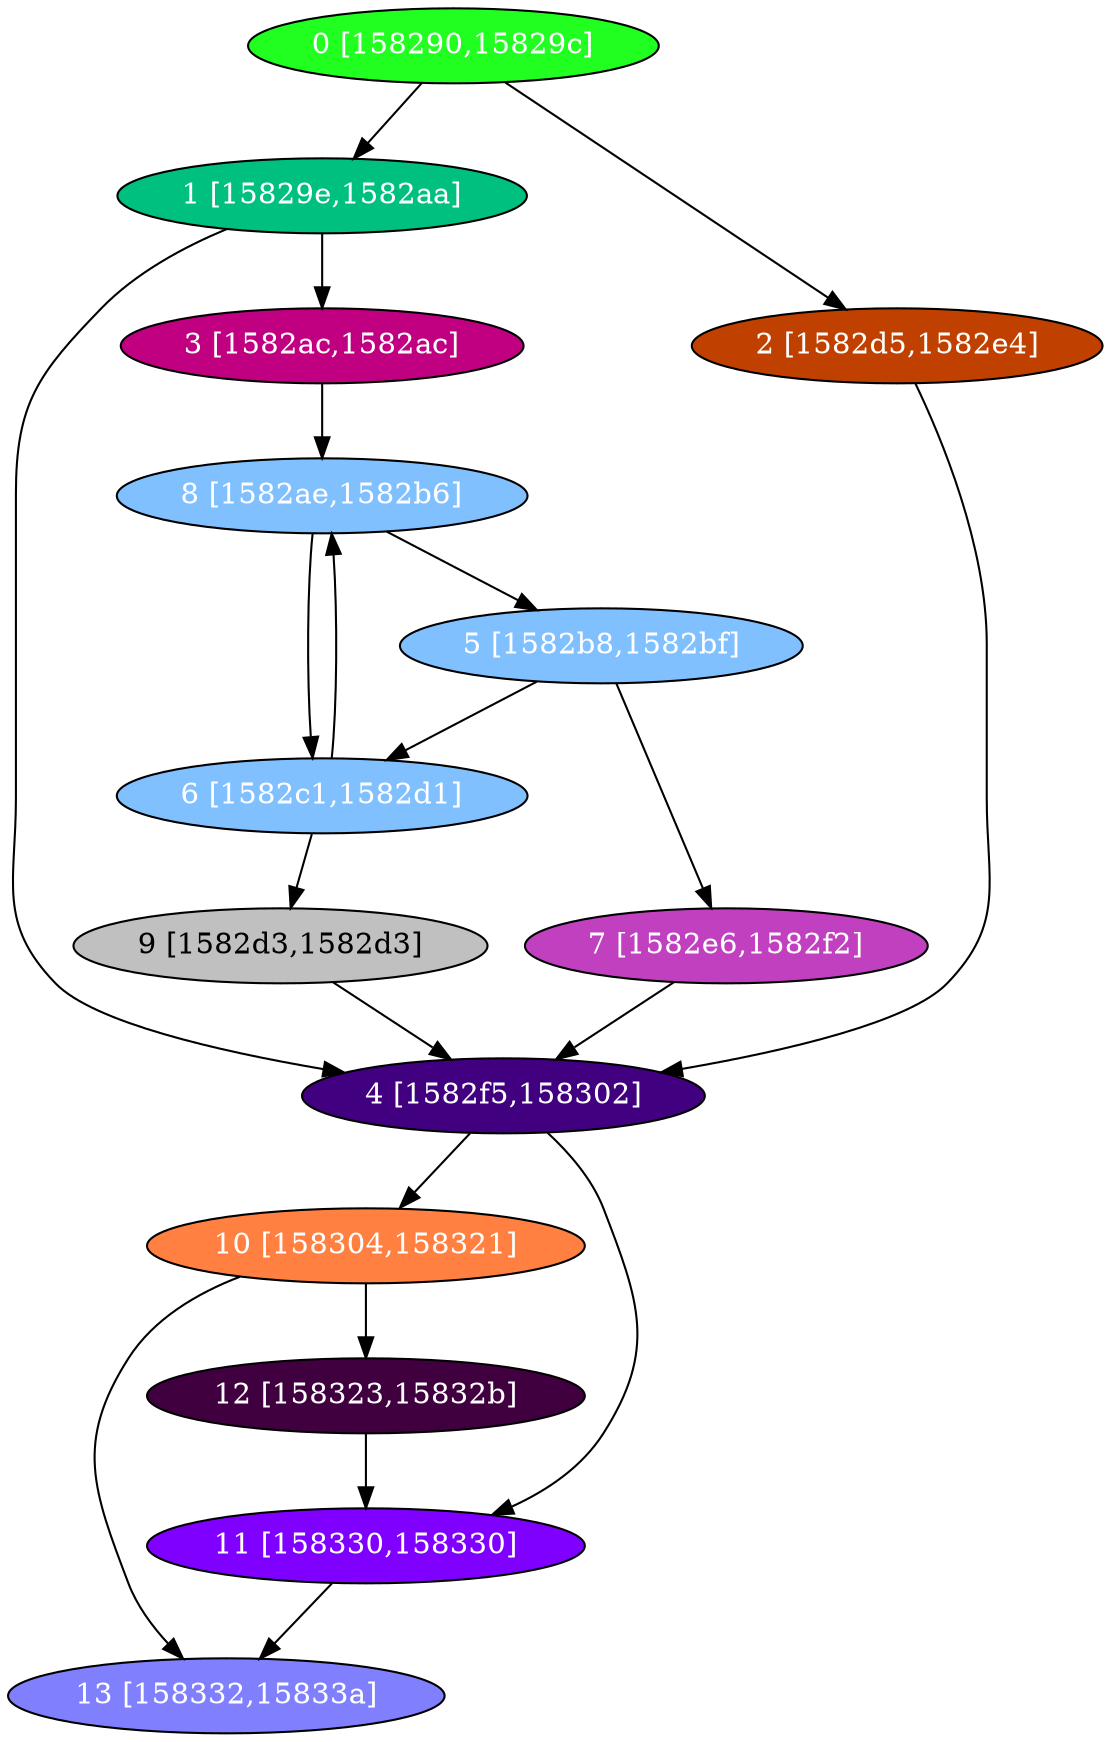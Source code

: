 diGraph libnss3{
	libnss3_0  [style=filled fillcolor="#20FF20" fontcolor="#ffffff" shape=oval label="0 [158290,15829c]"]
	libnss3_1  [style=filled fillcolor="#00C080" fontcolor="#ffffff" shape=oval label="1 [15829e,1582aa]"]
	libnss3_2  [style=filled fillcolor="#C04000" fontcolor="#ffffff" shape=oval label="2 [1582d5,1582e4]"]
	libnss3_3  [style=filled fillcolor="#C00080" fontcolor="#ffffff" shape=oval label="3 [1582ac,1582ac]"]
	libnss3_4  [style=filled fillcolor="#400080" fontcolor="#ffffff" shape=oval label="4 [1582f5,158302]"]
	libnss3_5  [style=filled fillcolor="#80C0FF" fontcolor="#ffffff" shape=oval label="5 [1582b8,1582bf]"]
	libnss3_6  [style=filled fillcolor="#80C0FF" fontcolor="#ffffff" shape=oval label="6 [1582c1,1582d1]"]
	libnss3_7  [style=filled fillcolor="#C040C0" fontcolor="#ffffff" shape=oval label="7 [1582e6,1582f2]"]
	libnss3_8  [style=filled fillcolor="#80C0FF" fontcolor="#ffffff" shape=oval label="8 [1582ae,1582b6]"]
	libnss3_9  [style=filled fillcolor="#C0C0C0" fontcolor="#000000" shape=oval label="9 [1582d3,1582d3]"]
	libnss3_a  [style=filled fillcolor="#FF8040" fontcolor="#ffffff" shape=oval label="10 [158304,158321]"]
	libnss3_b  [style=filled fillcolor="#8000FF" fontcolor="#ffffff" shape=oval label="11 [158330,158330]"]
	libnss3_c  [style=filled fillcolor="#400040" fontcolor="#ffffff" shape=oval label="12 [158323,15832b]"]
	libnss3_d  [style=filled fillcolor="#8080FF" fontcolor="#ffffff" shape=oval label="13 [158332,15833a]"]

	libnss3_0 -> libnss3_1
	libnss3_0 -> libnss3_2
	libnss3_1 -> libnss3_3
	libnss3_1 -> libnss3_4
	libnss3_2 -> libnss3_4
	libnss3_3 -> libnss3_8
	libnss3_4 -> libnss3_a
	libnss3_4 -> libnss3_b
	libnss3_5 -> libnss3_6
	libnss3_5 -> libnss3_7
	libnss3_6 -> libnss3_8
	libnss3_6 -> libnss3_9
	libnss3_7 -> libnss3_4
	libnss3_8 -> libnss3_5
	libnss3_8 -> libnss3_6
	libnss3_9 -> libnss3_4
	libnss3_a -> libnss3_c
	libnss3_a -> libnss3_d
	libnss3_b -> libnss3_d
	libnss3_c -> libnss3_b
}